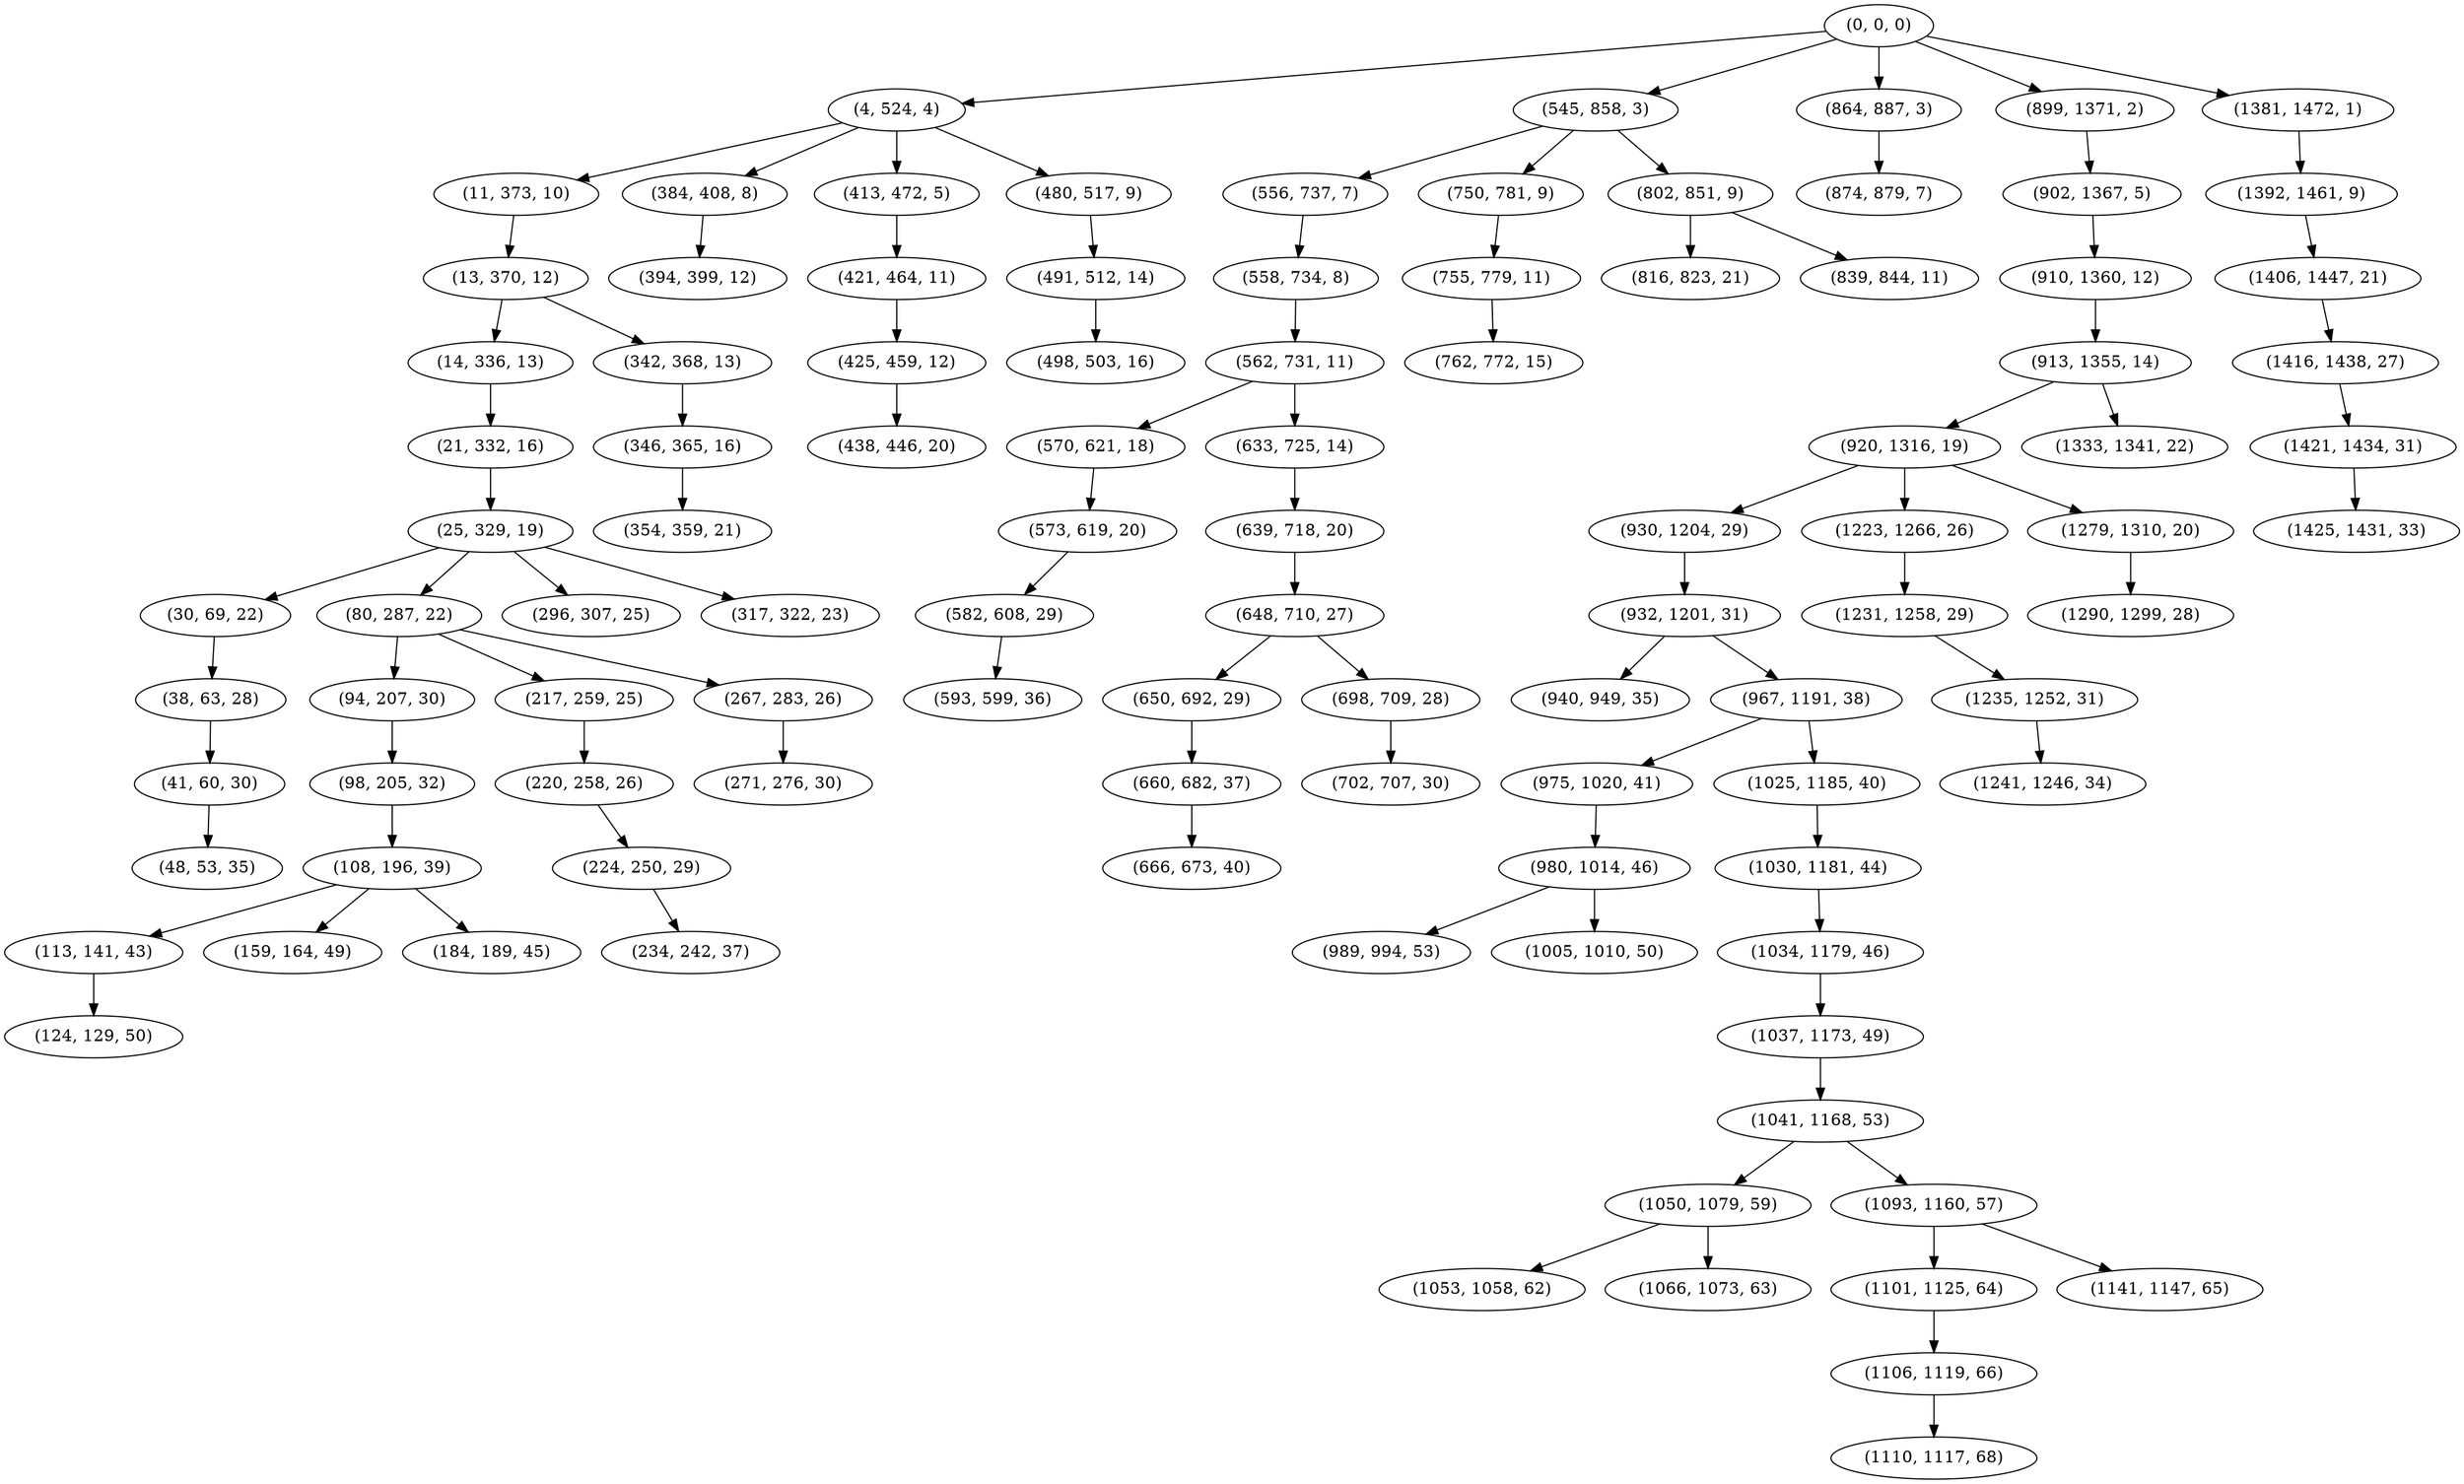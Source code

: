 digraph tree {
    "(0, 0, 0)";
    "(4, 524, 4)";
    "(11, 373, 10)";
    "(13, 370, 12)";
    "(14, 336, 13)";
    "(21, 332, 16)";
    "(25, 329, 19)";
    "(30, 69, 22)";
    "(38, 63, 28)";
    "(41, 60, 30)";
    "(48, 53, 35)";
    "(80, 287, 22)";
    "(94, 207, 30)";
    "(98, 205, 32)";
    "(108, 196, 39)";
    "(113, 141, 43)";
    "(124, 129, 50)";
    "(159, 164, 49)";
    "(184, 189, 45)";
    "(217, 259, 25)";
    "(220, 258, 26)";
    "(224, 250, 29)";
    "(234, 242, 37)";
    "(267, 283, 26)";
    "(271, 276, 30)";
    "(296, 307, 25)";
    "(317, 322, 23)";
    "(342, 368, 13)";
    "(346, 365, 16)";
    "(354, 359, 21)";
    "(384, 408, 8)";
    "(394, 399, 12)";
    "(413, 472, 5)";
    "(421, 464, 11)";
    "(425, 459, 12)";
    "(438, 446, 20)";
    "(480, 517, 9)";
    "(491, 512, 14)";
    "(498, 503, 16)";
    "(545, 858, 3)";
    "(556, 737, 7)";
    "(558, 734, 8)";
    "(562, 731, 11)";
    "(570, 621, 18)";
    "(573, 619, 20)";
    "(582, 608, 29)";
    "(593, 599, 36)";
    "(633, 725, 14)";
    "(639, 718, 20)";
    "(648, 710, 27)";
    "(650, 692, 29)";
    "(660, 682, 37)";
    "(666, 673, 40)";
    "(698, 709, 28)";
    "(702, 707, 30)";
    "(750, 781, 9)";
    "(755, 779, 11)";
    "(762, 772, 15)";
    "(802, 851, 9)";
    "(816, 823, 21)";
    "(839, 844, 11)";
    "(864, 887, 3)";
    "(874, 879, 7)";
    "(899, 1371, 2)";
    "(902, 1367, 5)";
    "(910, 1360, 12)";
    "(913, 1355, 14)";
    "(920, 1316, 19)";
    "(930, 1204, 29)";
    "(932, 1201, 31)";
    "(940, 949, 35)";
    "(967, 1191, 38)";
    "(975, 1020, 41)";
    "(980, 1014, 46)";
    "(989, 994, 53)";
    "(1005, 1010, 50)";
    "(1025, 1185, 40)";
    "(1030, 1181, 44)";
    "(1034, 1179, 46)";
    "(1037, 1173, 49)";
    "(1041, 1168, 53)";
    "(1050, 1079, 59)";
    "(1053, 1058, 62)";
    "(1066, 1073, 63)";
    "(1093, 1160, 57)";
    "(1101, 1125, 64)";
    "(1106, 1119, 66)";
    "(1110, 1117, 68)";
    "(1141, 1147, 65)";
    "(1223, 1266, 26)";
    "(1231, 1258, 29)";
    "(1235, 1252, 31)";
    "(1241, 1246, 34)";
    "(1279, 1310, 20)";
    "(1290, 1299, 28)";
    "(1333, 1341, 22)";
    "(1381, 1472, 1)";
    "(1392, 1461, 9)";
    "(1406, 1447, 21)";
    "(1416, 1438, 27)";
    "(1421, 1434, 31)";
    "(1425, 1431, 33)";
    "(0, 0, 0)" -> "(4, 524, 4)";
    "(0, 0, 0)" -> "(545, 858, 3)";
    "(0, 0, 0)" -> "(864, 887, 3)";
    "(0, 0, 0)" -> "(899, 1371, 2)";
    "(0, 0, 0)" -> "(1381, 1472, 1)";
    "(4, 524, 4)" -> "(11, 373, 10)";
    "(4, 524, 4)" -> "(384, 408, 8)";
    "(4, 524, 4)" -> "(413, 472, 5)";
    "(4, 524, 4)" -> "(480, 517, 9)";
    "(11, 373, 10)" -> "(13, 370, 12)";
    "(13, 370, 12)" -> "(14, 336, 13)";
    "(13, 370, 12)" -> "(342, 368, 13)";
    "(14, 336, 13)" -> "(21, 332, 16)";
    "(21, 332, 16)" -> "(25, 329, 19)";
    "(25, 329, 19)" -> "(30, 69, 22)";
    "(25, 329, 19)" -> "(80, 287, 22)";
    "(25, 329, 19)" -> "(296, 307, 25)";
    "(25, 329, 19)" -> "(317, 322, 23)";
    "(30, 69, 22)" -> "(38, 63, 28)";
    "(38, 63, 28)" -> "(41, 60, 30)";
    "(41, 60, 30)" -> "(48, 53, 35)";
    "(80, 287, 22)" -> "(94, 207, 30)";
    "(80, 287, 22)" -> "(217, 259, 25)";
    "(80, 287, 22)" -> "(267, 283, 26)";
    "(94, 207, 30)" -> "(98, 205, 32)";
    "(98, 205, 32)" -> "(108, 196, 39)";
    "(108, 196, 39)" -> "(113, 141, 43)";
    "(108, 196, 39)" -> "(159, 164, 49)";
    "(108, 196, 39)" -> "(184, 189, 45)";
    "(113, 141, 43)" -> "(124, 129, 50)";
    "(217, 259, 25)" -> "(220, 258, 26)";
    "(220, 258, 26)" -> "(224, 250, 29)";
    "(224, 250, 29)" -> "(234, 242, 37)";
    "(267, 283, 26)" -> "(271, 276, 30)";
    "(342, 368, 13)" -> "(346, 365, 16)";
    "(346, 365, 16)" -> "(354, 359, 21)";
    "(384, 408, 8)" -> "(394, 399, 12)";
    "(413, 472, 5)" -> "(421, 464, 11)";
    "(421, 464, 11)" -> "(425, 459, 12)";
    "(425, 459, 12)" -> "(438, 446, 20)";
    "(480, 517, 9)" -> "(491, 512, 14)";
    "(491, 512, 14)" -> "(498, 503, 16)";
    "(545, 858, 3)" -> "(556, 737, 7)";
    "(545, 858, 3)" -> "(750, 781, 9)";
    "(545, 858, 3)" -> "(802, 851, 9)";
    "(556, 737, 7)" -> "(558, 734, 8)";
    "(558, 734, 8)" -> "(562, 731, 11)";
    "(562, 731, 11)" -> "(570, 621, 18)";
    "(562, 731, 11)" -> "(633, 725, 14)";
    "(570, 621, 18)" -> "(573, 619, 20)";
    "(573, 619, 20)" -> "(582, 608, 29)";
    "(582, 608, 29)" -> "(593, 599, 36)";
    "(633, 725, 14)" -> "(639, 718, 20)";
    "(639, 718, 20)" -> "(648, 710, 27)";
    "(648, 710, 27)" -> "(650, 692, 29)";
    "(648, 710, 27)" -> "(698, 709, 28)";
    "(650, 692, 29)" -> "(660, 682, 37)";
    "(660, 682, 37)" -> "(666, 673, 40)";
    "(698, 709, 28)" -> "(702, 707, 30)";
    "(750, 781, 9)" -> "(755, 779, 11)";
    "(755, 779, 11)" -> "(762, 772, 15)";
    "(802, 851, 9)" -> "(816, 823, 21)";
    "(802, 851, 9)" -> "(839, 844, 11)";
    "(864, 887, 3)" -> "(874, 879, 7)";
    "(899, 1371, 2)" -> "(902, 1367, 5)";
    "(902, 1367, 5)" -> "(910, 1360, 12)";
    "(910, 1360, 12)" -> "(913, 1355, 14)";
    "(913, 1355, 14)" -> "(920, 1316, 19)";
    "(913, 1355, 14)" -> "(1333, 1341, 22)";
    "(920, 1316, 19)" -> "(930, 1204, 29)";
    "(920, 1316, 19)" -> "(1223, 1266, 26)";
    "(920, 1316, 19)" -> "(1279, 1310, 20)";
    "(930, 1204, 29)" -> "(932, 1201, 31)";
    "(932, 1201, 31)" -> "(940, 949, 35)";
    "(932, 1201, 31)" -> "(967, 1191, 38)";
    "(967, 1191, 38)" -> "(975, 1020, 41)";
    "(967, 1191, 38)" -> "(1025, 1185, 40)";
    "(975, 1020, 41)" -> "(980, 1014, 46)";
    "(980, 1014, 46)" -> "(989, 994, 53)";
    "(980, 1014, 46)" -> "(1005, 1010, 50)";
    "(1025, 1185, 40)" -> "(1030, 1181, 44)";
    "(1030, 1181, 44)" -> "(1034, 1179, 46)";
    "(1034, 1179, 46)" -> "(1037, 1173, 49)";
    "(1037, 1173, 49)" -> "(1041, 1168, 53)";
    "(1041, 1168, 53)" -> "(1050, 1079, 59)";
    "(1041, 1168, 53)" -> "(1093, 1160, 57)";
    "(1050, 1079, 59)" -> "(1053, 1058, 62)";
    "(1050, 1079, 59)" -> "(1066, 1073, 63)";
    "(1093, 1160, 57)" -> "(1101, 1125, 64)";
    "(1093, 1160, 57)" -> "(1141, 1147, 65)";
    "(1101, 1125, 64)" -> "(1106, 1119, 66)";
    "(1106, 1119, 66)" -> "(1110, 1117, 68)";
    "(1223, 1266, 26)" -> "(1231, 1258, 29)";
    "(1231, 1258, 29)" -> "(1235, 1252, 31)";
    "(1235, 1252, 31)" -> "(1241, 1246, 34)";
    "(1279, 1310, 20)" -> "(1290, 1299, 28)";
    "(1381, 1472, 1)" -> "(1392, 1461, 9)";
    "(1392, 1461, 9)" -> "(1406, 1447, 21)";
    "(1406, 1447, 21)" -> "(1416, 1438, 27)";
    "(1416, 1438, 27)" -> "(1421, 1434, 31)";
    "(1421, 1434, 31)" -> "(1425, 1431, 33)";
}
